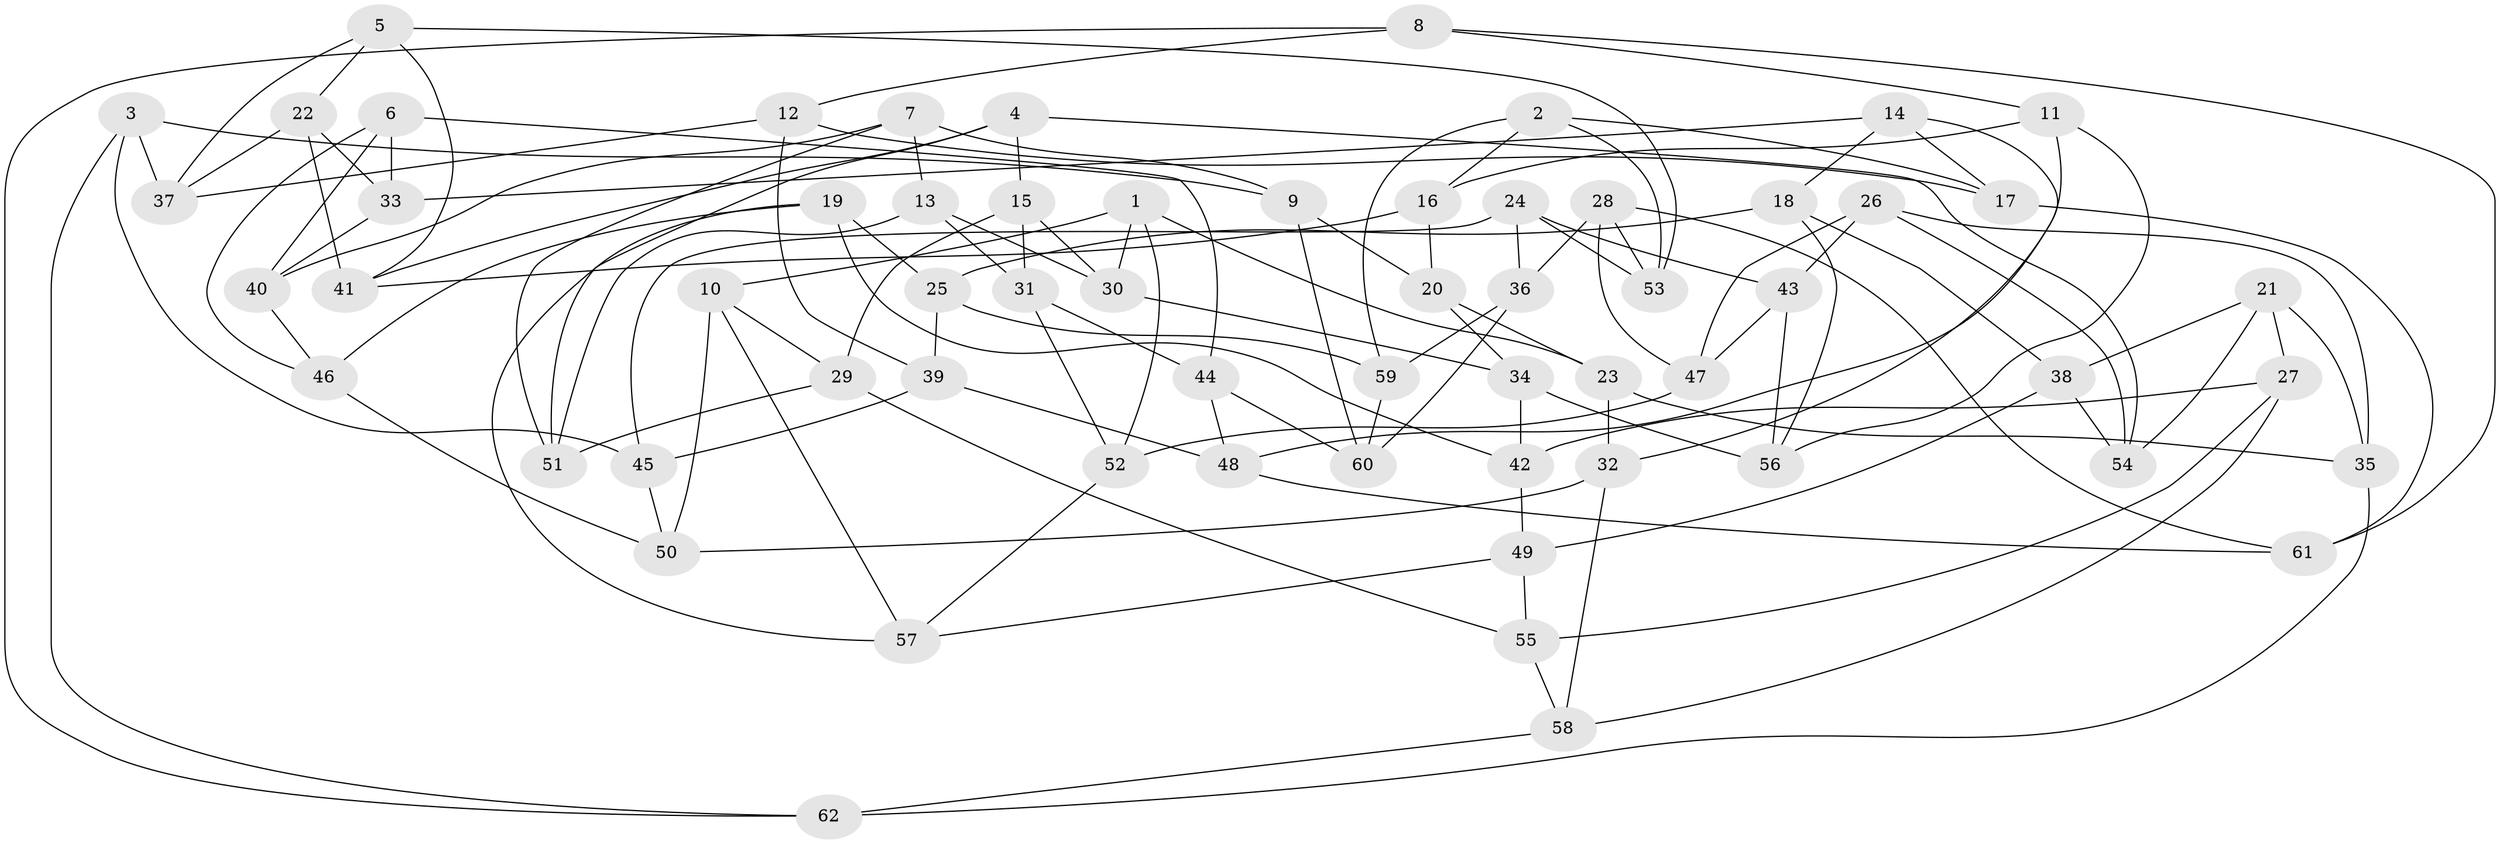 // coarse degree distribution, {6: 0.20930232558139536, 4: 0.5116279069767442, 5: 0.18604651162790697, 3: 0.09302325581395349}
// Generated by graph-tools (version 1.1) at 2025/52/02/27/25 19:52:32]
// undirected, 62 vertices, 124 edges
graph export_dot {
graph [start="1"]
  node [color=gray90,style=filled];
  1;
  2;
  3;
  4;
  5;
  6;
  7;
  8;
  9;
  10;
  11;
  12;
  13;
  14;
  15;
  16;
  17;
  18;
  19;
  20;
  21;
  22;
  23;
  24;
  25;
  26;
  27;
  28;
  29;
  30;
  31;
  32;
  33;
  34;
  35;
  36;
  37;
  38;
  39;
  40;
  41;
  42;
  43;
  44;
  45;
  46;
  47;
  48;
  49;
  50;
  51;
  52;
  53;
  54;
  55;
  56;
  57;
  58;
  59;
  60;
  61;
  62;
  1 -- 23;
  1 -- 10;
  1 -- 52;
  1 -- 30;
  2 -- 59;
  2 -- 53;
  2 -- 17;
  2 -- 16;
  3 -- 9;
  3 -- 37;
  3 -- 45;
  3 -- 62;
  4 -- 51;
  4 -- 41;
  4 -- 15;
  4 -- 54;
  5 -- 37;
  5 -- 53;
  5 -- 22;
  5 -- 41;
  6 -- 44;
  6 -- 33;
  6 -- 40;
  6 -- 46;
  7 -- 9;
  7 -- 51;
  7 -- 40;
  7 -- 13;
  8 -- 11;
  8 -- 12;
  8 -- 61;
  8 -- 62;
  9 -- 60;
  9 -- 20;
  10 -- 57;
  10 -- 50;
  10 -- 29;
  11 -- 56;
  11 -- 16;
  11 -- 48;
  12 -- 39;
  12 -- 17;
  12 -- 37;
  13 -- 51;
  13 -- 30;
  13 -- 31;
  14 -- 33;
  14 -- 32;
  14 -- 17;
  14 -- 18;
  15 -- 31;
  15 -- 30;
  15 -- 29;
  16 -- 41;
  16 -- 20;
  17 -- 61;
  18 -- 38;
  18 -- 56;
  18 -- 25;
  19 -- 57;
  19 -- 46;
  19 -- 42;
  19 -- 25;
  20 -- 23;
  20 -- 34;
  21 -- 38;
  21 -- 54;
  21 -- 27;
  21 -- 35;
  22 -- 37;
  22 -- 41;
  22 -- 33;
  23 -- 32;
  23 -- 35;
  24 -- 45;
  24 -- 43;
  24 -- 36;
  24 -- 53;
  25 -- 59;
  25 -- 39;
  26 -- 43;
  26 -- 35;
  26 -- 54;
  26 -- 47;
  27 -- 58;
  27 -- 42;
  27 -- 55;
  28 -- 53;
  28 -- 61;
  28 -- 36;
  28 -- 47;
  29 -- 51;
  29 -- 55;
  30 -- 34;
  31 -- 44;
  31 -- 52;
  32 -- 58;
  32 -- 50;
  33 -- 40;
  34 -- 56;
  34 -- 42;
  35 -- 62;
  36 -- 59;
  36 -- 60;
  38 -- 49;
  38 -- 54;
  39 -- 45;
  39 -- 48;
  40 -- 46;
  42 -- 49;
  43 -- 47;
  43 -- 56;
  44 -- 48;
  44 -- 60;
  45 -- 50;
  46 -- 50;
  47 -- 52;
  48 -- 61;
  49 -- 55;
  49 -- 57;
  52 -- 57;
  55 -- 58;
  58 -- 62;
  59 -- 60;
}
